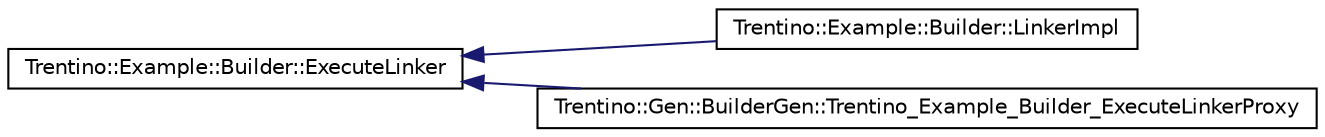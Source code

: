 digraph G
{
  edge [fontname="Helvetica",fontsize="10",labelfontname="Helvetica",labelfontsize="10"];
  node [fontname="Helvetica",fontsize="10",shape=record];
  rankdir="LR";
  Node1 [label="Trentino::Example::Builder::ExecuteLinker",height=0.2,width=0.4,color="black", fillcolor="white", style="filled",URL="$class_trentino_1_1_example_1_1_builder_1_1_execute_linker.html",tooltip="Calculator interface testcode."];
  Node1 -> Node2 [dir="back",color="midnightblue",fontsize="10",style="solid",fontname="Helvetica"];
  Node2 [label="Trentino::Example::Builder::LinkerImpl",height=0.2,width=0.4,color="black", fillcolor="white", style="filled",URL="$class_trentino_1_1_example_1_1_builder_1_1_linker_impl.html",tooltip="CompilerImpl implementation testcode."];
  Node1 -> Node3 [dir="back",color="midnightblue",fontsize="10",style="solid",fontname="Helvetica"];
  Node3 [label="Trentino::Gen::BuilderGen::Trentino_Example_Builder_ExecuteLinkerProxy",height=0.2,width=0.4,color="black", fillcolor="white", style="filled",URL="$class_trentino_1_1_gen_1_1_builder_gen_1_1_trentino___example___builder___execute_linker_proxy.html"];
}

